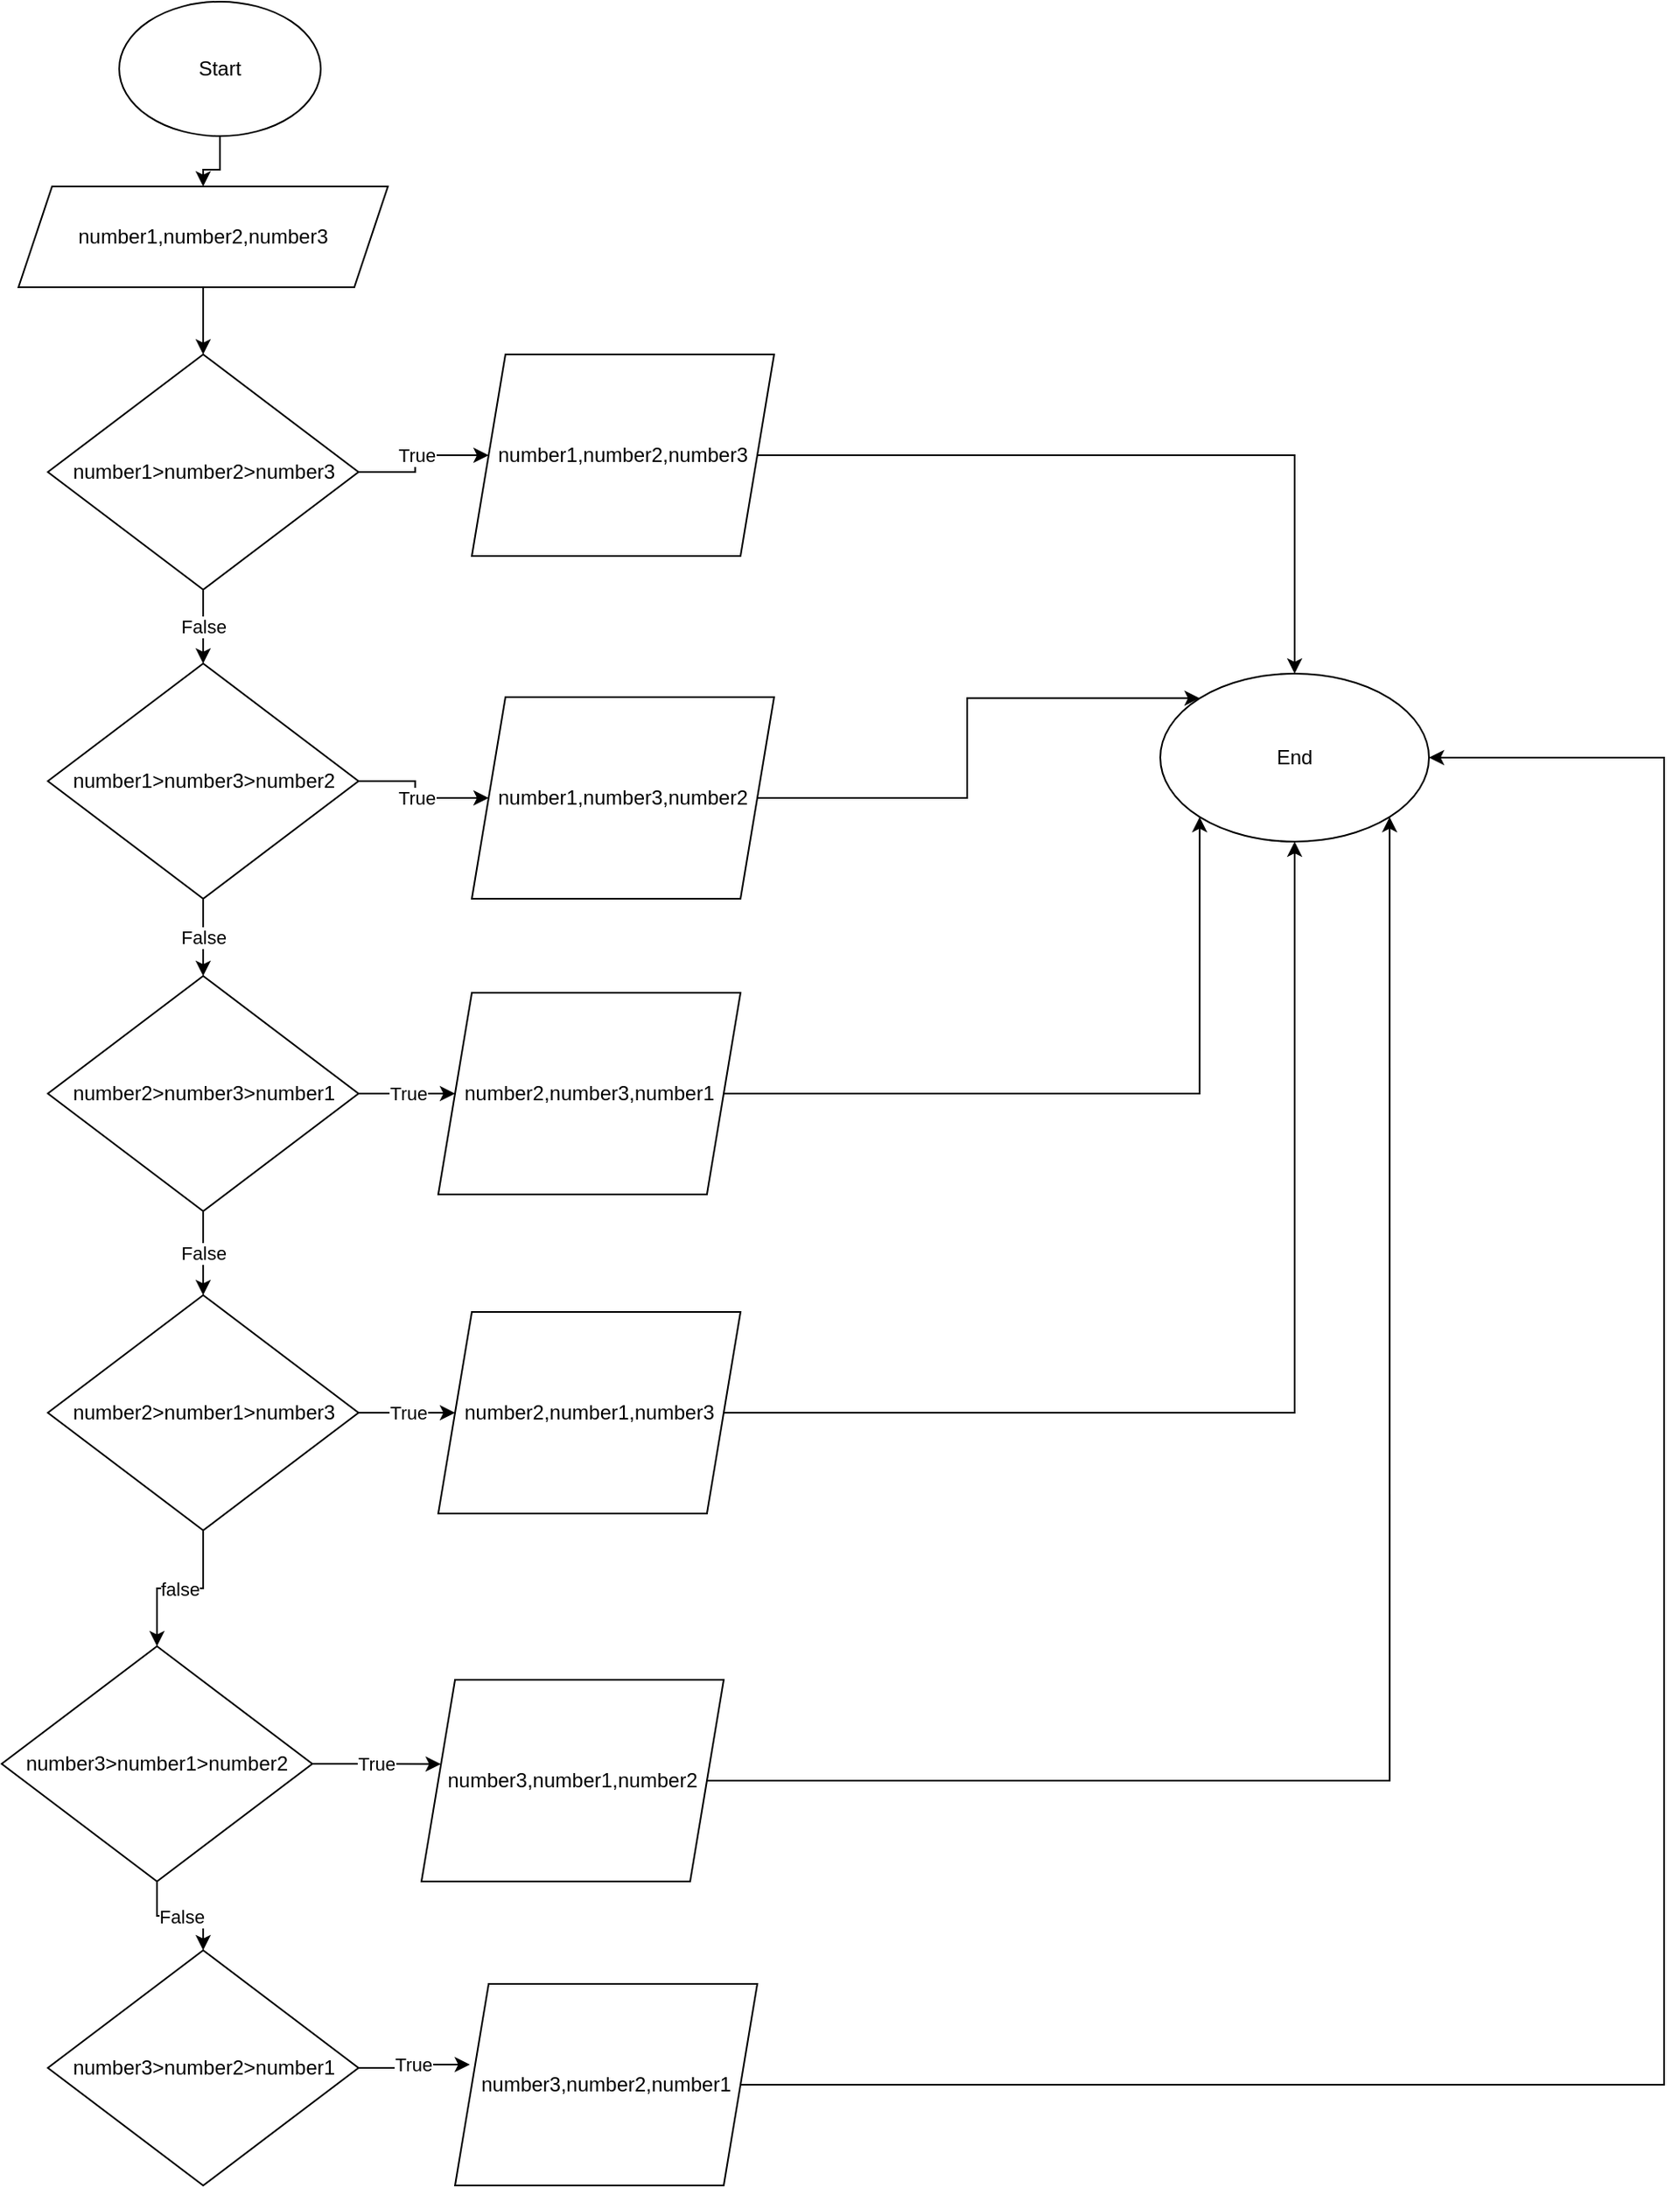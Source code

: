 <mxfile version="20.8.16" type="device"><diagram id="C5RBs43oDa-KdzZeNtuy" name="Page-1"><mxGraphModel dx="1560" dy="1008" grid="1" gridSize="10" guides="1" tooltips="1" connect="1" arrows="1" fold="1" page="1" pageScale="1" pageWidth="827" pageHeight="1169" math="0" shadow="0"><root><mxCell id="WIyWlLk6GJQsqaUBKTNV-0"/><mxCell id="WIyWlLk6GJQsqaUBKTNV-1" parent="WIyWlLk6GJQsqaUBKTNV-0"/><mxCell id="nd396MWCHhfSCMSOQIQc-18" style="edgeStyle=orthogonalEdgeStyle;rounded=0;orthogonalLoop=1;jettySize=auto;html=1;entryX=0.5;entryY=0;entryDx=0;entryDy=0;" edge="1" parent="WIyWlLk6GJQsqaUBKTNV-1" source="nd396MWCHhfSCMSOQIQc-0" target="nd396MWCHhfSCMSOQIQc-2"><mxGeometry relative="1" as="geometry"/></mxCell><mxCell id="nd396MWCHhfSCMSOQIQc-0" value="Start" style="ellipse;whiteSpace=wrap;html=1;" vertex="1" parent="WIyWlLk6GJQsqaUBKTNV-1"><mxGeometry x="310" y="50" width="120" height="80" as="geometry"/></mxCell><mxCell id="nd396MWCHhfSCMSOQIQc-20" value="False" style="edgeStyle=orthogonalEdgeStyle;rounded=0;orthogonalLoop=1;jettySize=auto;html=1;entryX=0.5;entryY=0;entryDx=0;entryDy=0;" edge="1" parent="WIyWlLk6GJQsqaUBKTNV-1" source="nd396MWCHhfSCMSOQIQc-1" target="nd396MWCHhfSCMSOQIQc-3"><mxGeometry relative="1" as="geometry"/></mxCell><mxCell id="nd396MWCHhfSCMSOQIQc-26" value="True" style="edgeStyle=orthogonalEdgeStyle;rounded=0;orthogonalLoop=1;jettySize=auto;html=1;entryX=0;entryY=0.5;entryDx=0;entryDy=0;" edge="1" parent="WIyWlLk6GJQsqaUBKTNV-1" source="nd396MWCHhfSCMSOQIQc-1" target="nd396MWCHhfSCMSOQIQc-11"><mxGeometry relative="1" as="geometry"/></mxCell><mxCell id="nd396MWCHhfSCMSOQIQc-1" value="number1&amp;gt;number2&amp;gt;number3" style="rhombus;whiteSpace=wrap;html=1;" vertex="1" parent="WIyWlLk6GJQsqaUBKTNV-1"><mxGeometry x="267.5" y="260" width="185" height="140" as="geometry"/></mxCell><mxCell id="nd396MWCHhfSCMSOQIQc-19" style="edgeStyle=orthogonalEdgeStyle;rounded=0;orthogonalLoop=1;jettySize=auto;html=1;entryX=0.5;entryY=0;entryDx=0;entryDy=0;" edge="1" parent="WIyWlLk6GJQsqaUBKTNV-1" source="nd396MWCHhfSCMSOQIQc-2" target="nd396MWCHhfSCMSOQIQc-1"><mxGeometry relative="1" as="geometry"/></mxCell><mxCell id="nd396MWCHhfSCMSOQIQc-2" value="number1,number2,number3" style="shape=parallelogram;perimeter=parallelogramPerimeter;whiteSpace=wrap;html=1;fixedSize=1;" vertex="1" parent="WIyWlLk6GJQsqaUBKTNV-1"><mxGeometry x="250" y="160" width="220" height="60" as="geometry"/></mxCell><mxCell id="nd396MWCHhfSCMSOQIQc-21" value="False" style="edgeStyle=orthogonalEdgeStyle;rounded=0;orthogonalLoop=1;jettySize=auto;html=1;entryX=0.5;entryY=0;entryDx=0;entryDy=0;" edge="1" parent="WIyWlLk6GJQsqaUBKTNV-1" source="nd396MWCHhfSCMSOQIQc-3" target="nd396MWCHhfSCMSOQIQc-9"><mxGeometry relative="1" as="geometry"/></mxCell><mxCell id="nd396MWCHhfSCMSOQIQc-27" value="True" style="edgeStyle=orthogonalEdgeStyle;rounded=0;orthogonalLoop=1;jettySize=auto;html=1;" edge="1" parent="WIyWlLk6GJQsqaUBKTNV-1" source="nd396MWCHhfSCMSOQIQc-3" target="nd396MWCHhfSCMSOQIQc-17"><mxGeometry relative="1" as="geometry"/></mxCell><mxCell id="nd396MWCHhfSCMSOQIQc-3" value="number1&amp;gt;number3&amp;gt;number2" style="rhombus;whiteSpace=wrap;html=1;" vertex="1" parent="WIyWlLk6GJQsqaUBKTNV-1"><mxGeometry x="267.5" y="444" width="185" height="140" as="geometry"/></mxCell><mxCell id="nd396MWCHhfSCMSOQIQc-25" value="True" style="edgeStyle=orthogonalEdgeStyle;rounded=0;orthogonalLoop=1;jettySize=auto;html=1;entryX=0.049;entryY=0.4;entryDx=0;entryDy=0;entryPerimeter=0;" edge="1" parent="WIyWlLk6GJQsqaUBKTNV-1" source="nd396MWCHhfSCMSOQIQc-6" target="nd396MWCHhfSCMSOQIQc-15"><mxGeometry relative="1" as="geometry"/></mxCell><mxCell id="nd396MWCHhfSCMSOQIQc-6" value="number3&amp;gt;number2&amp;gt;number1" style="rhombus;whiteSpace=wrap;html=1;" vertex="1" parent="WIyWlLk6GJQsqaUBKTNV-1"><mxGeometry x="267.5" y="1210" width="185" height="140" as="geometry"/></mxCell><mxCell id="nd396MWCHhfSCMSOQIQc-24" value="False" style="edgeStyle=orthogonalEdgeStyle;rounded=0;orthogonalLoop=1;jettySize=auto;html=1;" edge="1" parent="WIyWlLk6GJQsqaUBKTNV-1" source="nd396MWCHhfSCMSOQIQc-7" target="nd396MWCHhfSCMSOQIQc-6"><mxGeometry relative="1" as="geometry"/></mxCell><mxCell id="nd396MWCHhfSCMSOQIQc-30" value="True" style="edgeStyle=orthogonalEdgeStyle;rounded=0;orthogonalLoop=1;jettySize=auto;html=1;entryX=0.064;entryY=0.418;entryDx=0;entryDy=0;entryPerimeter=0;" edge="1" parent="WIyWlLk6GJQsqaUBKTNV-1" source="nd396MWCHhfSCMSOQIQc-7" target="nd396MWCHhfSCMSOQIQc-13"><mxGeometry relative="1" as="geometry"/></mxCell><mxCell id="nd396MWCHhfSCMSOQIQc-7" value="number3&amp;gt;number1&amp;gt;number2" style="rhombus;whiteSpace=wrap;html=1;" vertex="1" parent="WIyWlLk6GJQsqaUBKTNV-1"><mxGeometry x="240" y="1029" width="185" height="140" as="geometry"/></mxCell><mxCell id="nd396MWCHhfSCMSOQIQc-23" value="false" style="edgeStyle=orthogonalEdgeStyle;rounded=0;orthogonalLoop=1;jettySize=auto;html=1;entryX=0.5;entryY=0;entryDx=0;entryDy=0;" edge="1" parent="WIyWlLk6GJQsqaUBKTNV-1" source="nd396MWCHhfSCMSOQIQc-8" target="nd396MWCHhfSCMSOQIQc-7"><mxGeometry relative="1" as="geometry"/></mxCell><mxCell id="nd396MWCHhfSCMSOQIQc-29" value="True" style="edgeStyle=orthogonalEdgeStyle;rounded=0;orthogonalLoop=1;jettySize=auto;html=1;entryX=0;entryY=0.5;entryDx=0;entryDy=0;" edge="1" parent="WIyWlLk6GJQsqaUBKTNV-1" source="nd396MWCHhfSCMSOQIQc-8" target="nd396MWCHhfSCMSOQIQc-14"><mxGeometry relative="1" as="geometry"/></mxCell><mxCell id="nd396MWCHhfSCMSOQIQc-8" value="number2&amp;gt;number1&amp;gt;number3" style="rhombus;whiteSpace=wrap;html=1;" vertex="1" parent="WIyWlLk6GJQsqaUBKTNV-1"><mxGeometry x="267.5" y="820" width="185" height="140" as="geometry"/></mxCell><mxCell id="nd396MWCHhfSCMSOQIQc-22" value="False" style="edgeStyle=orthogonalEdgeStyle;rounded=0;orthogonalLoop=1;jettySize=auto;html=1;entryX=0.5;entryY=0;entryDx=0;entryDy=0;" edge="1" parent="WIyWlLk6GJQsqaUBKTNV-1" source="nd396MWCHhfSCMSOQIQc-9" target="nd396MWCHhfSCMSOQIQc-8"><mxGeometry relative="1" as="geometry"/></mxCell><mxCell id="nd396MWCHhfSCMSOQIQc-28" value="True" style="edgeStyle=orthogonalEdgeStyle;rounded=0;orthogonalLoop=1;jettySize=auto;html=1;entryX=0;entryY=0.5;entryDx=0;entryDy=0;" edge="1" parent="WIyWlLk6GJQsqaUBKTNV-1" source="nd396MWCHhfSCMSOQIQc-9" target="nd396MWCHhfSCMSOQIQc-16"><mxGeometry relative="1" as="geometry"/></mxCell><mxCell id="nd396MWCHhfSCMSOQIQc-9" value="number2&amp;gt;number3&amp;gt;number1" style="rhombus;whiteSpace=wrap;html=1;" vertex="1" parent="WIyWlLk6GJQsqaUBKTNV-1"><mxGeometry x="267.5" y="630" width="185" height="140" as="geometry"/></mxCell><mxCell id="nd396MWCHhfSCMSOQIQc-31" style="edgeStyle=orthogonalEdgeStyle;rounded=0;orthogonalLoop=1;jettySize=auto;html=1;" edge="1" parent="WIyWlLk6GJQsqaUBKTNV-1" source="nd396MWCHhfSCMSOQIQc-11" target="nd396MWCHhfSCMSOQIQc-12"><mxGeometry relative="1" as="geometry"/></mxCell><mxCell id="nd396MWCHhfSCMSOQIQc-11" value="number1,number2,number3" style="shape=parallelogram;perimeter=parallelogramPerimeter;whiteSpace=wrap;html=1;fixedSize=1;" vertex="1" parent="WIyWlLk6GJQsqaUBKTNV-1"><mxGeometry x="520" y="260" width="180" height="120" as="geometry"/></mxCell><mxCell id="nd396MWCHhfSCMSOQIQc-12" value="End" style="ellipse;whiteSpace=wrap;html=1;" vertex="1" parent="WIyWlLk6GJQsqaUBKTNV-1"><mxGeometry x="930" y="450" width="160" height="100" as="geometry"/></mxCell><mxCell id="nd396MWCHhfSCMSOQIQc-35" style="edgeStyle=orthogonalEdgeStyle;rounded=0;orthogonalLoop=1;jettySize=auto;html=1;entryX=1;entryY=1;entryDx=0;entryDy=0;" edge="1" parent="WIyWlLk6GJQsqaUBKTNV-1" source="nd396MWCHhfSCMSOQIQc-13" target="nd396MWCHhfSCMSOQIQc-12"><mxGeometry relative="1" as="geometry"/></mxCell><mxCell id="nd396MWCHhfSCMSOQIQc-13" value="number3,number1,number2" style="shape=parallelogram;perimeter=parallelogramPerimeter;whiteSpace=wrap;html=1;fixedSize=1;" vertex="1" parent="WIyWlLk6GJQsqaUBKTNV-1"><mxGeometry x="490" y="1049" width="180" height="120" as="geometry"/></mxCell><mxCell id="nd396MWCHhfSCMSOQIQc-34" style="edgeStyle=orthogonalEdgeStyle;rounded=0;orthogonalLoop=1;jettySize=auto;html=1;entryX=0.5;entryY=1;entryDx=0;entryDy=0;" edge="1" parent="WIyWlLk6GJQsqaUBKTNV-1" source="nd396MWCHhfSCMSOQIQc-14" target="nd396MWCHhfSCMSOQIQc-12"><mxGeometry relative="1" as="geometry"/></mxCell><mxCell id="nd396MWCHhfSCMSOQIQc-14" value="number2,number1,number3" style="shape=parallelogram;perimeter=parallelogramPerimeter;whiteSpace=wrap;html=1;fixedSize=1;" vertex="1" parent="WIyWlLk6GJQsqaUBKTNV-1"><mxGeometry x="500" y="830" width="180" height="120" as="geometry"/></mxCell><mxCell id="nd396MWCHhfSCMSOQIQc-36" style="edgeStyle=orthogonalEdgeStyle;rounded=0;orthogonalLoop=1;jettySize=auto;html=1;entryX=1;entryY=0.5;entryDx=0;entryDy=0;" edge="1" parent="WIyWlLk6GJQsqaUBKTNV-1" source="nd396MWCHhfSCMSOQIQc-15" target="nd396MWCHhfSCMSOQIQc-12"><mxGeometry relative="1" as="geometry"><Array as="points"><mxPoint x="1230" y="1290"/><mxPoint x="1230" y="500"/></Array></mxGeometry></mxCell><mxCell id="nd396MWCHhfSCMSOQIQc-15" value="number3,number2,number1" style="shape=parallelogram;perimeter=parallelogramPerimeter;whiteSpace=wrap;html=1;fixedSize=1;" vertex="1" parent="WIyWlLk6GJQsqaUBKTNV-1"><mxGeometry x="510" y="1230" width="180" height="120" as="geometry"/></mxCell><mxCell id="nd396MWCHhfSCMSOQIQc-33" style="edgeStyle=orthogonalEdgeStyle;rounded=0;orthogonalLoop=1;jettySize=auto;html=1;entryX=0;entryY=1;entryDx=0;entryDy=0;" edge="1" parent="WIyWlLk6GJQsqaUBKTNV-1" source="nd396MWCHhfSCMSOQIQc-16" target="nd396MWCHhfSCMSOQIQc-12"><mxGeometry relative="1" as="geometry"/></mxCell><mxCell id="nd396MWCHhfSCMSOQIQc-16" value="number2,number3,number1" style="shape=parallelogram;perimeter=parallelogramPerimeter;whiteSpace=wrap;html=1;fixedSize=1;" vertex="1" parent="WIyWlLk6GJQsqaUBKTNV-1"><mxGeometry x="500" y="640" width="180" height="120" as="geometry"/></mxCell><mxCell id="nd396MWCHhfSCMSOQIQc-32" style="edgeStyle=orthogonalEdgeStyle;rounded=0;orthogonalLoop=1;jettySize=auto;html=1;entryX=0;entryY=0;entryDx=0;entryDy=0;" edge="1" parent="WIyWlLk6GJQsqaUBKTNV-1" source="nd396MWCHhfSCMSOQIQc-17" target="nd396MWCHhfSCMSOQIQc-12"><mxGeometry relative="1" as="geometry"/></mxCell><mxCell id="nd396MWCHhfSCMSOQIQc-17" value="number1,number3,number2" style="shape=parallelogram;perimeter=parallelogramPerimeter;whiteSpace=wrap;html=1;fixedSize=1;" vertex="1" parent="WIyWlLk6GJQsqaUBKTNV-1"><mxGeometry x="520" y="464" width="180" height="120" as="geometry"/></mxCell></root></mxGraphModel></diagram></mxfile>